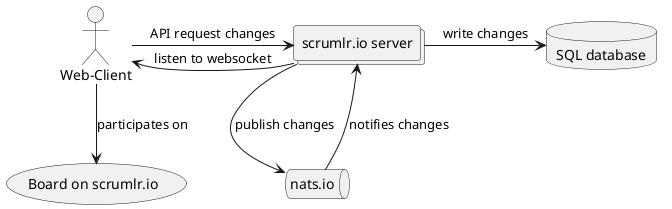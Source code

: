@startuml

database "SQL database" as db
queue nats.io as nats
actor "Web-Client" as client
collections "scrumlr.io server" as server
usecase "Board on scrumlr.io" as board

client -down-> board: participates on

client -right-> server: API request changes
client <- server: listen to websocket

server -> db: write changes
server --> nats: publish changes
nats -> server: notifies changes

@enduml